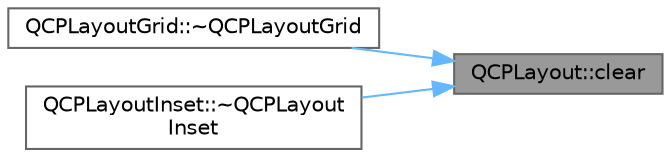 digraph "QCPLayout::clear"
{
 // LATEX_PDF_SIZE
  bgcolor="transparent";
  edge [fontname=Helvetica,fontsize=10,labelfontname=Helvetica,labelfontsize=10];
  node [fontname=Helvetica,fontsize=10,shape=box,height=0.2,width=0.4];
  rankdir="RL";
  Node1 [label="QCPLayout::clear",height=0.2,width=0.4,color="gray40", fillcolor="grey60", style="filled", fontcolor="black",tooltip=" "];
  Node1 -> Node2 [dir="back",color="steelblue1",style="solid"];
  Node2 [label="QCPLayoutGrid::~QCPLayoutGrid",height=0.2,width=0.4,color="grey40", fillcolor="white", style="filled",URL="$class_q_c_p_layout_grid.html#af859f4a4db693a21056a9e615f6c4a90",tooltip=" "];
  Node1 -> Node3 [dir="back",color="steelblue1",style="solid"];
  Node3 [label="QCPLayoutInset::~QCPLayout\lInset",height=0.2,width=0.4,color="grey40", fillcolor="white", style="filled",URL="$class_q_c_p_layout_inset.html#a7d0e5647b2e92df92abab532441db112",tooltip=" "];
}

